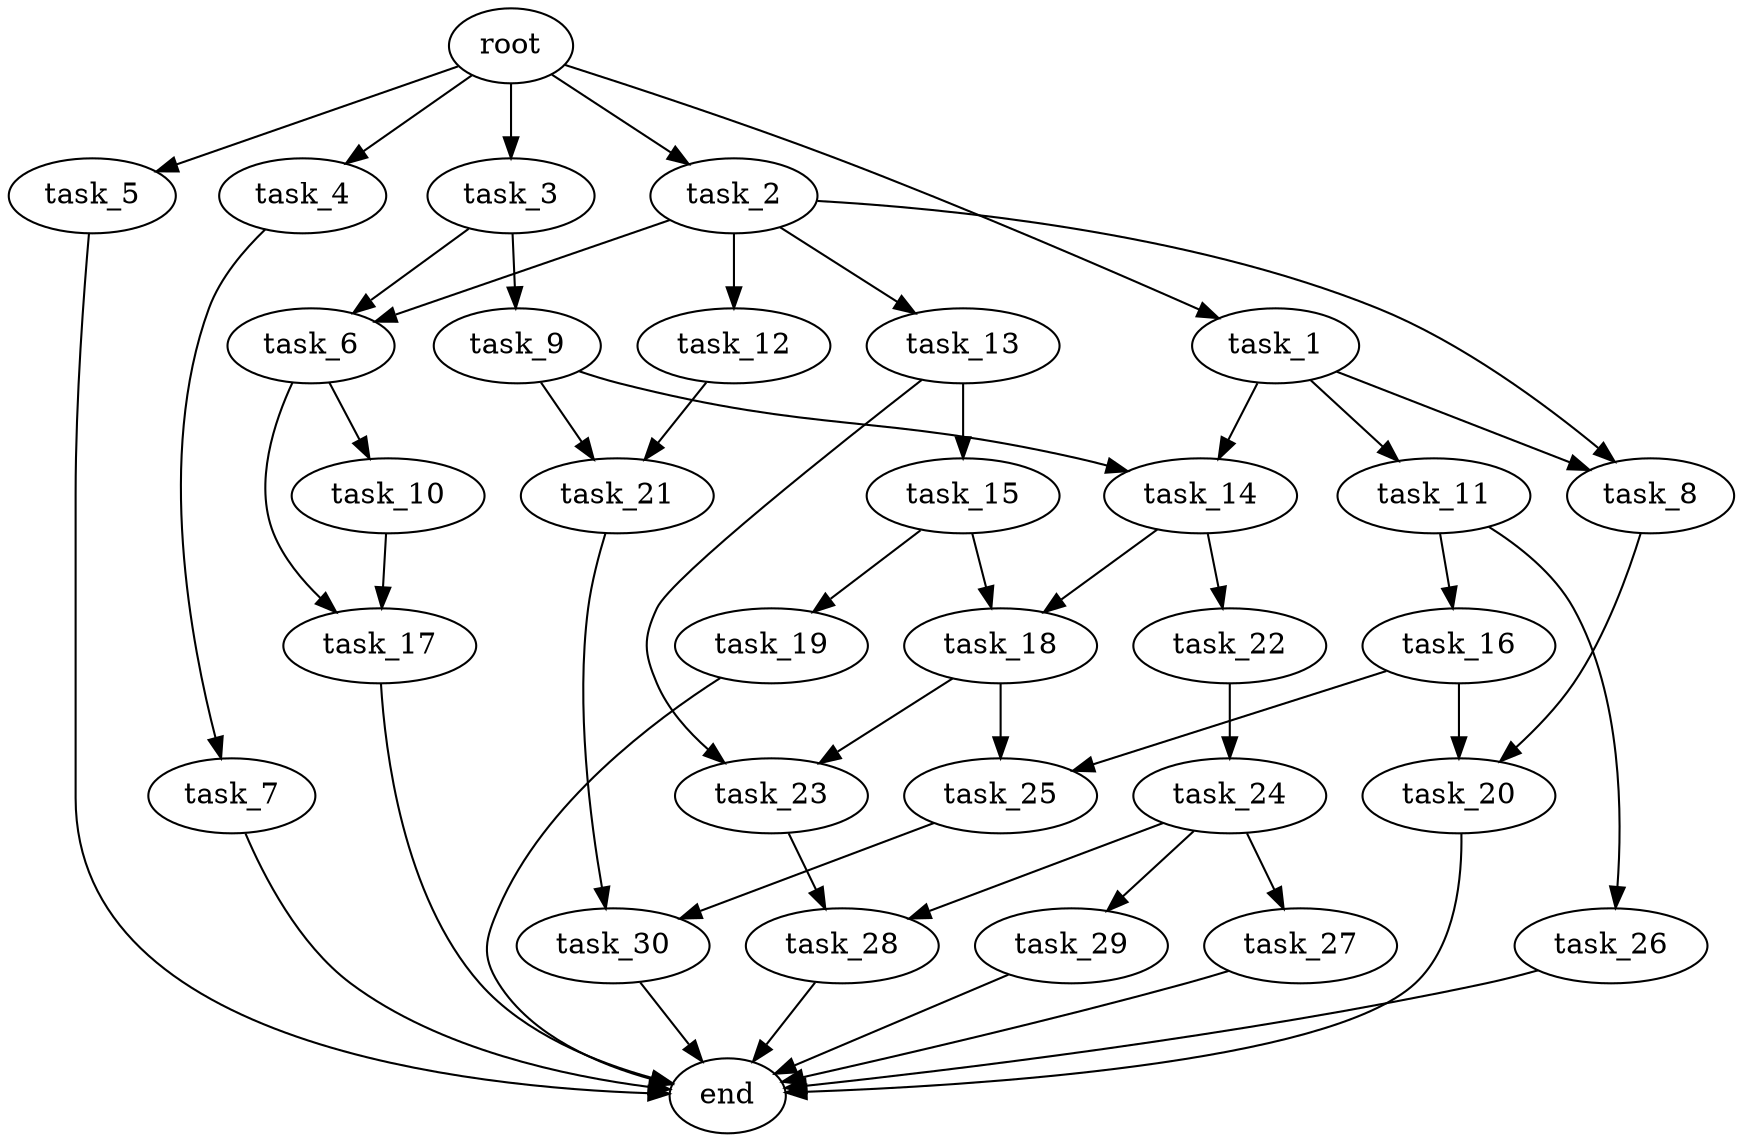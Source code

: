 digraph G {
  root [size="0.000000e+00"];
  task_1 [size="1.856157e+09"];
  task_2 [size="1.881798e+08"];
  task_3 [size="8.568436e+09"];
  task_4 [size="7.760390e+09"];
  task_5 [size="2.388627e+09"];
  task_6 [size="7.210315e+09"];
  task_7 [size="6.583236e+09"];
  task_8 [size="5.390026e+09"];
  task_9 [size="3.875521e+09"];
  task_10 [size="5.241174e+09"];
  task_11 [size="4.975994e+09"];
  task_12 [size="5.515127e+09"];
  task_13 [size="6.130779e+09"];
  task_14 [size="3.226678e+09"];
  task_15 [size="6.409398e+09"];
  task_16 [size="1.105531e+09"];
  task_17 [size="5.232482e+09"];
  task_18 [size="6.677318e+08"];
  task_19 [size="8.352098e+09"];
  task_20 [size="1.298613e+09"];
  task_21 [size="8.735054e+09"];
  task_22 [size="2.021588e+09"];
  task_23 [size="4.854218e+09"];
  task_24 [size="9.884371e+08"];
  task_25 [size="5.710551e+09"];
  task_26 [size="8.363159e+09"];
  task_27 [size="6.579555e+09"];
  task_28 [size="5.258688e+09"];
  task_29 [size="7.013439e+09"];
  task_30 [size="2.560129e+09"];
  end [size="0.000000e+00"];

  root -> task_1 [size="1.000000e-12"];
  root -> task_2 [size="1.000000e-12"];
  root -> task_3 [size="1.000000e-12"];
  root -> task_4 [size="1.000000e-12"];
  root -> task_5 [size="1.000000e-12"];
  task_1 -> task_8 [size="2.695013e+08"];
  task_1 -> task_11 [size="4.975994e+08"];
  task_1 -> task_14 [size="1.613339e+08"];
  task_2 -> task_6 [size="3.605157e+08"];
  task_2 -> task_8 [size="2.695013e+08"];
  task_2 -> task_12 [size="5.515127e+08"];
  task_2 -> task_13 [size="6.130779e+08"];
  task_3 -> task_6 [size="3.605157e+08"];
  task_3 -> task_9 [size="3.875521e+08"];
  task_4 -> task_7 [size="6.583236e+08"];
  task_5 -> end [size="1.000000e-12"];
  task_6 -> task_10 [size="5.241174e+08"];
  task_6 -> task_17 [size="2.616241e+08"];
  task_7 -> end [size="1.000000e-12"];
  task_8 -> task_20 [size="6.493064e+07"];
  task_9 -> task_14 [size="1.613339e+08"];
  task_9 -> task_21 [size="4.367527e+08"];
  task_10 -> task_17 [size="2.616241e+08"];
  task_11 -> task_16 [size="1.105531e+08"];
  task_11 -> task_26 [size="8.363159e+08"];
  task_12 -> task_21 [size="4.367527e+08"];
  task_13 -> task_15 [size="6.409398e+08"];
  task_13 -> task_23 [size="2.427109e+08"];
  task_14 -> task_18 [size="3.338659e+07"];
  task_14 -> task_22 [size="2.021588e+08"];
  task_15 -> task_18 [size="3.338659e+07"];
  task_15 -> task_19 [size="8.352098e+08"];
  task_16 -> task_20 [size="6.493064e+07"];
  task_16 -> task_25 [size="2.855275e+08"];
  task_17 -> end [size="1.000000e-12"];
  task_18 -> task_23 [size="2.427109e+08"];
  task_18 -> task_25 [size="2.855275e+08"];
  task_19 -> end [size="1.000000e-12"];
  task_20 -> end [size="1.000000e-12"];
  task_21 -> task_30 [size="1.280065e+08"];
  task_22 -> task_24 [size="9.884371e+07"];
  task_23 -> task_28 [size="2.629344e+08"];
  task_24 -> task_27 [size="6.579555e+08"];
  task_24 -> task_28 [size="2.629344e+08"];
  task_24 -> task_29 [size="7.013439e+08"];
  task_25 -> task_30 [size="1.280065e+08"];
  task_26 -> end [size="1.000000e-12"];
  task_27 -> end [size="1.000000e-12"];
  task_28 -> end [size="1.000000e-12"];
  task_29 -> end [size="1.000000e-12"];
  task_30 -> end [size="1.000000e-12"];
}
